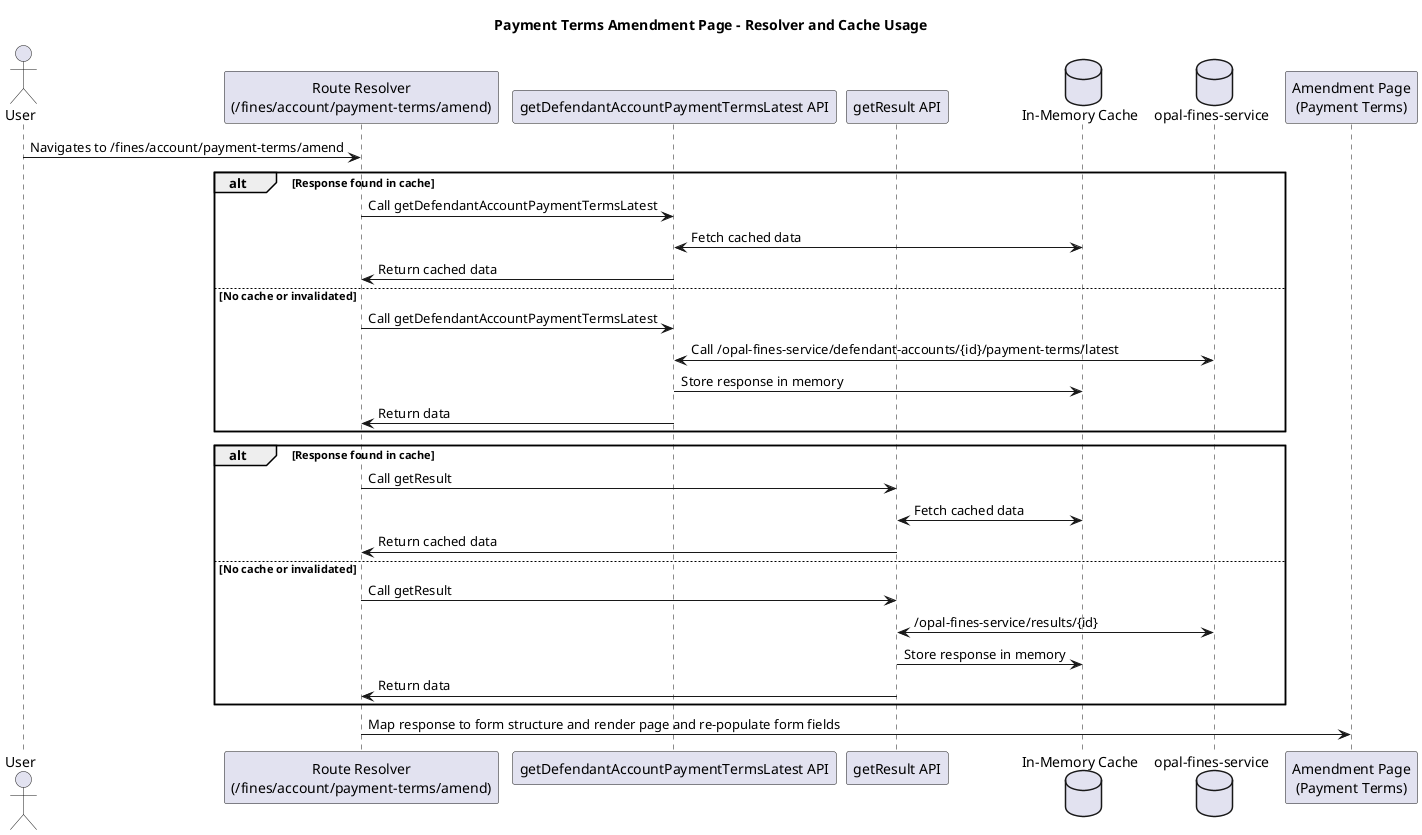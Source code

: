 @startuml
title Payment Terms Amendment Page - Resolver and Cache Usage

actor User
participant "Route Resolver\n(/fines/account/payment-terms/amend)" as Resolver
participant "getDefendantAccountPaymentTermsLatest API" as API
participant "getResult API" as API2
database "In-Memory Cache" as Cache
database "opal-fines-service" as Backend
participant "Amendment Page\n(Payment Terms)" as Page

User -> Resolver : Navigates to /fines/account/payment-terms/amend

alt Response found in cache
    Resolver -> API : Call getDefendantAccountPaymentTermsLatest
    API <-> Cache : Fetch cached data
    API -> Resolver : Return cached data
else No cache or invalidated
    Resolver -> API : Call getDefendantAccountPaymentTermsLatest
    API <-> Backend : Call /opal-fines-service/defendant-accounts/{id}/payment-terms/latest
    API -> Cache : Store response in memory
    API -> Resolver : Return data
end

alt Response found in cache
    Resolver -> API2 : Call getResult
    API2 <-> Cache : Fetch cached data
    API2 -> Resolver : Return cached data
else No cache or invalidated
    Resolver -> API2 : Call getResult
    API2 <-> Backend : /opal-fines-service/results/{id}
    API2 -> Cache : Store response in memory
    API2 -> Resolver : Return data
end



Resolver -> Page : Map response to form structure and render page and re-populate form fields
@enduml